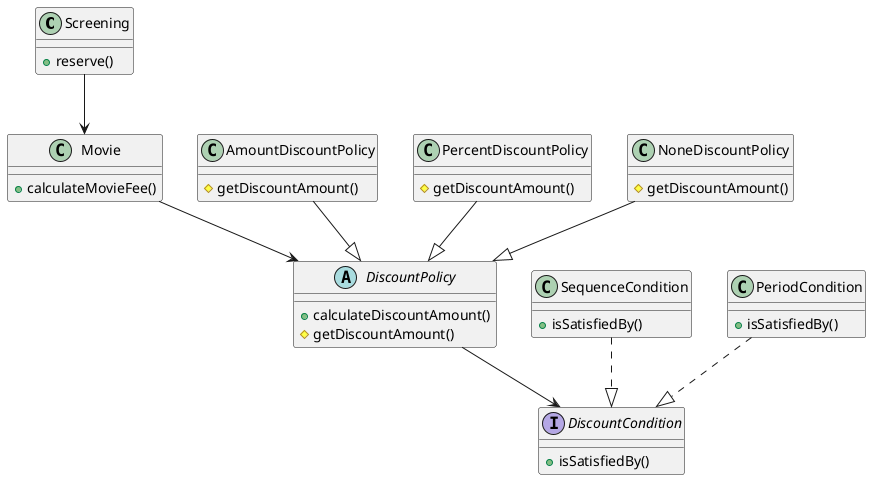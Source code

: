 @startuml
class Screening {
    +reserve()
}

class Movie {
    +calculateMovieFee()
}

abstract class DiscountPolicy {
    +calculateDiscountAmount()
    #getDiscountAmount()
}

class AmountDiscountPolicy {
    #getDiscountAmount()
}

class PercentDiscountPolicy {
    #getDiscountAmount()
}

class NoneDiscountPolicy {
    #getDiscountAmount()
}

interface DiscountCondition {
    +isSatisfiedBy()
}

class SequenceCondition {
    +isSatisfiedBy()
}

class PeriodCondition {
    +isSatisfiedBy()
}

Screening --> Movie
Movie --> DiscountPolicy
DiscountPolicy --> DiscountCondition

AmountDiscountPolicy --|> DiscountPolicy
PercentDiscountPolicy --|> DiscountPolicy
NoneDiscountPolicy --|> DiscountPolicy

SequenceCondition ..|> DiscountCondition
PeriodCondition ..|> DiscountCondition
@enduml
